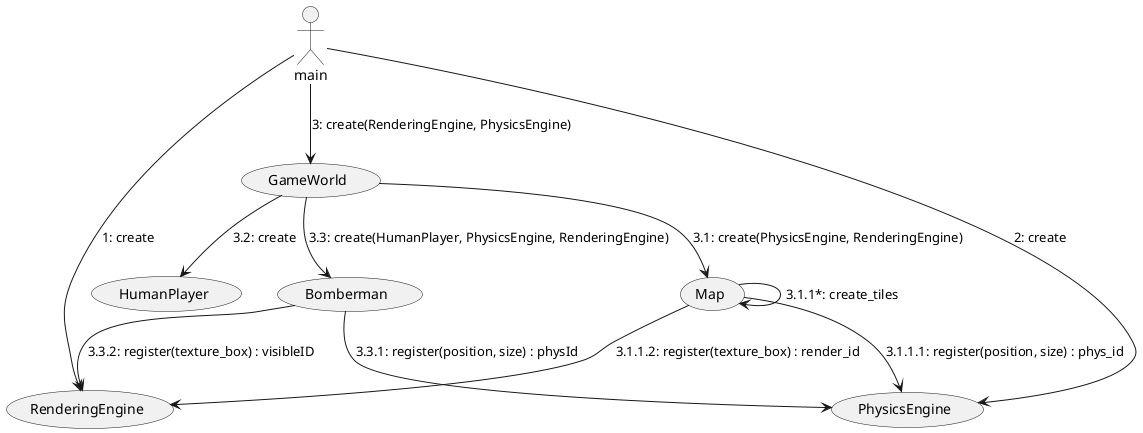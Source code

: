 @startuml

:main: --> (RenderingEngine) : "1: create"
:main: --> (PhysicsEngine) : "2: create"
:main: --> (GameWorld) : "3: create(RenderingEngine, PhysicsEngine)"

(GameWorld) --> (Map) : "3.1: create(PhysicsEngine, RenderingEngine)"
(Map) --> (Map) : "3.1.1*: create_tiles"
(Map) --> (PhysicsEngine) : "3.1.1.1: register(position, size) : phys_id"
(Map) --> (RenderingEngine) : "3.1.1.2: register(texture_box) : render_id"

(GameWorld) --> (HumanPlayer) : "3.2: create"
(GameWorld) --> (Bomberman) : "3.3: create(HumanPlayer, PhysicsEngine, RenderingEngine)"
(Bomberman) --> (PhysicsEngine) : "3.3.1: register(position, size) : physId"
(Bomberman) --> (RenderingEngine) : "3.3.2: register(texture_box) : visibleID"


@enduml
